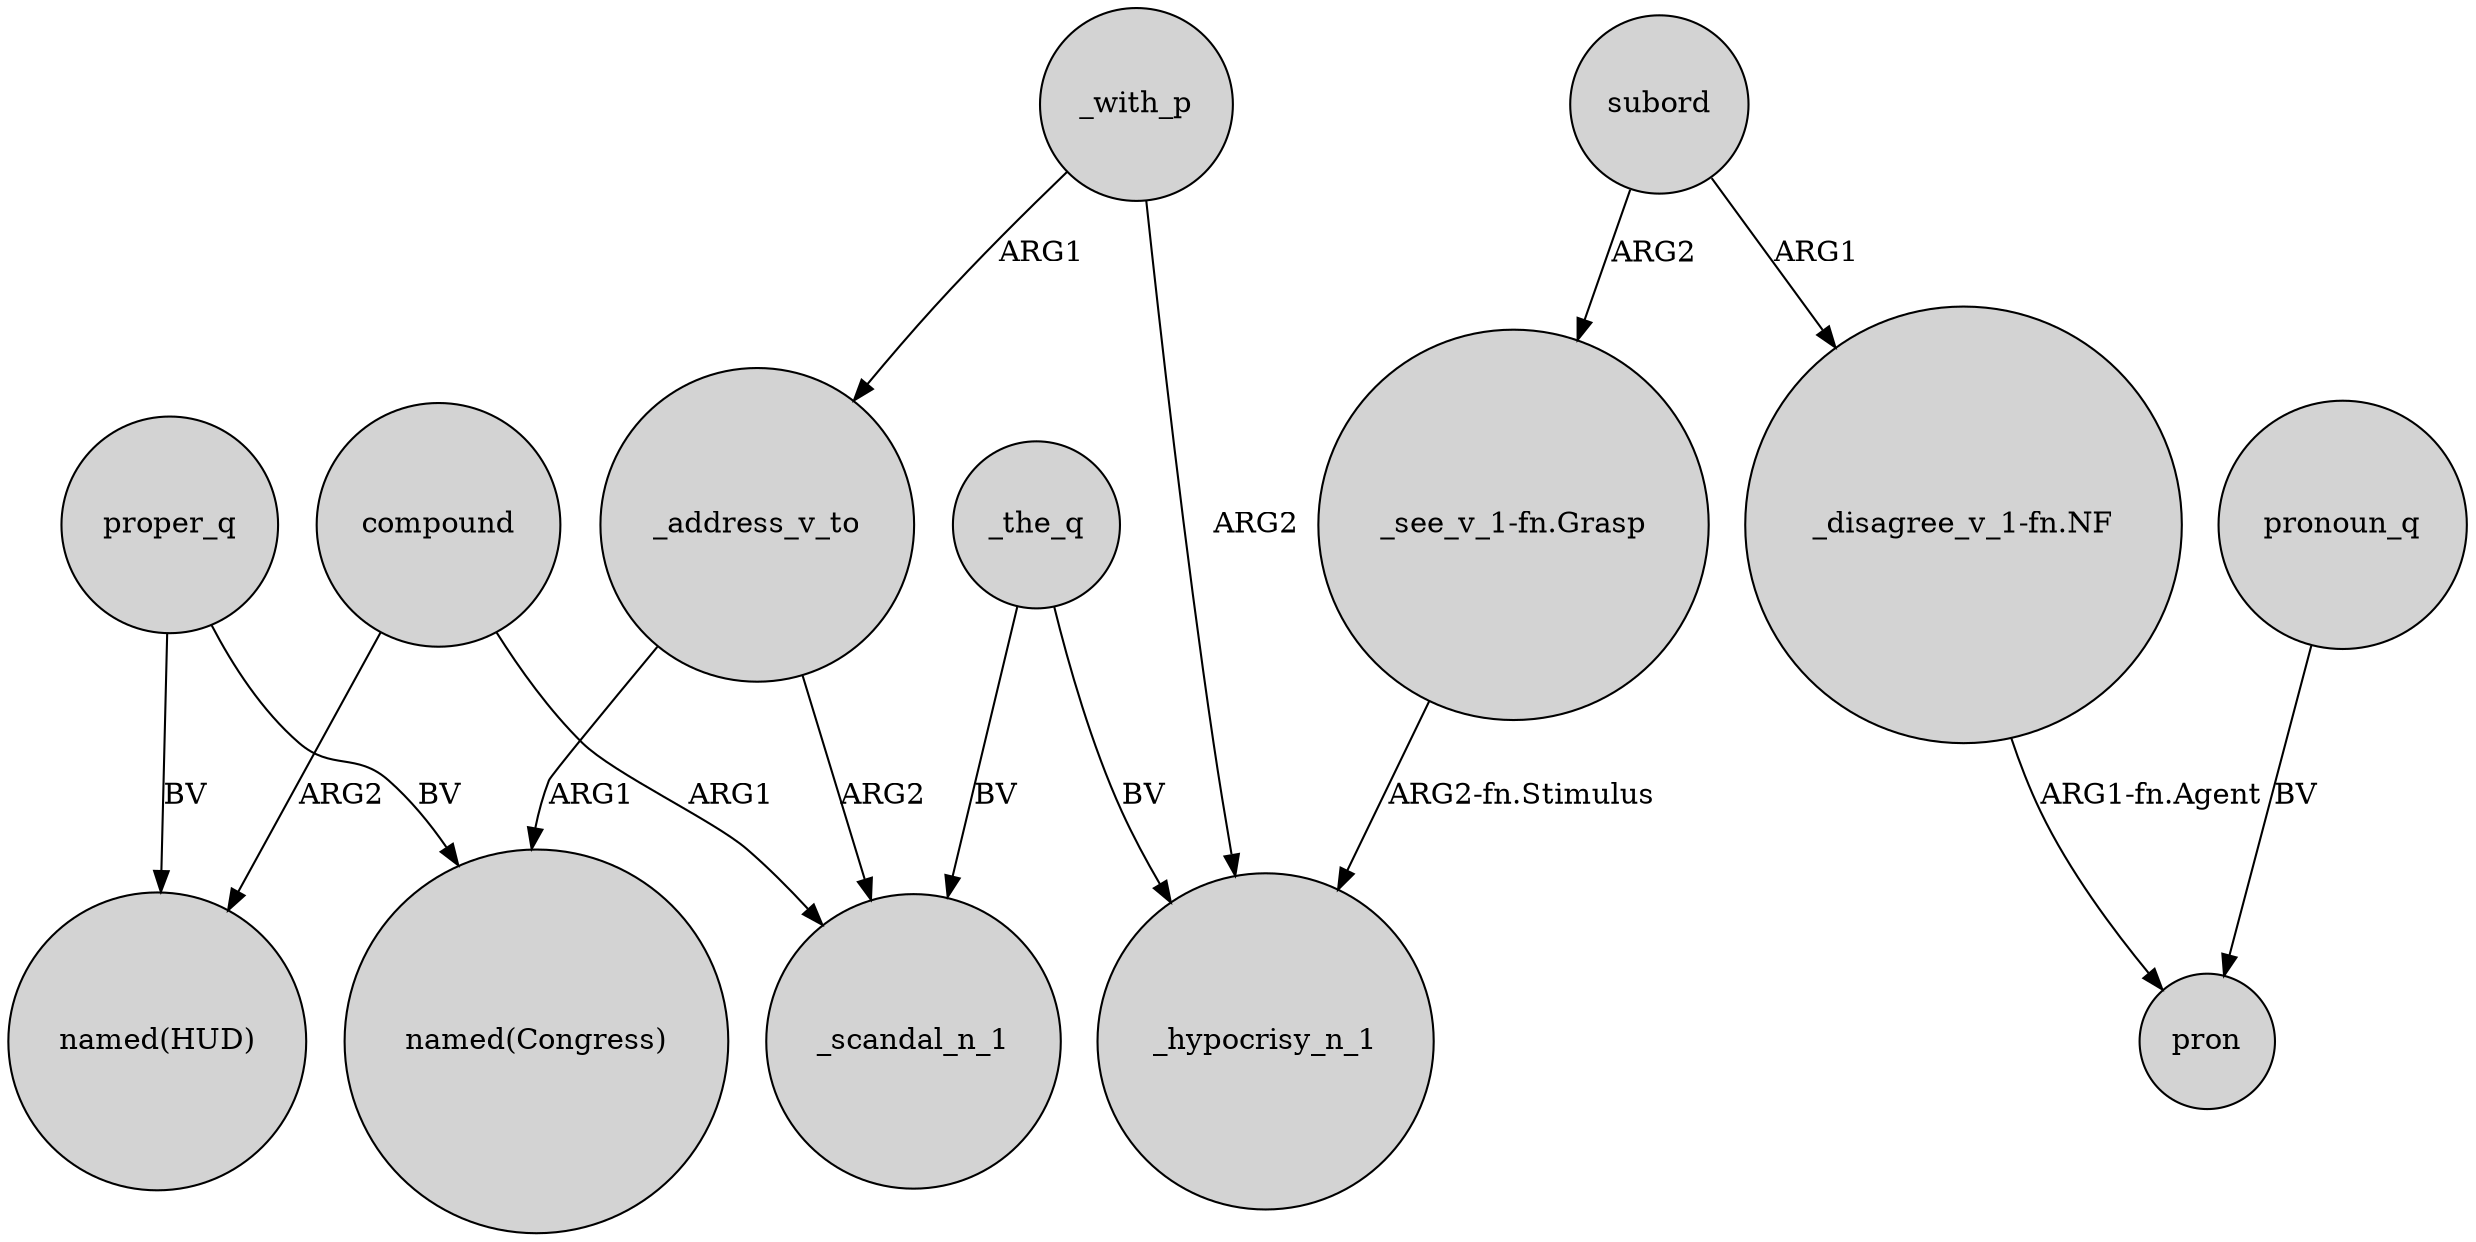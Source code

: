 digraph {
	node [shape=circle style=filled]
	compound -> "named(HUD)" [label=ARG2]
	_address_v_to -> "named(Congress)" [label=ARG1]
	compound -> _scandal_n_1 [label=ARG1]
	"_see_v_1-fn.Grasp" -> _hypocrisy_n_1 [label="ARG2-fn.Stimulus"]
	_the_q -> _hypocrisy_n_1 [label=BV]
	subord -> "_see_v_1-fn.Grasp" [label=ARG2]
	_with_p -> _hypocrisy_n_1 [label=ARG2]
	proper_q -> "named(HUD)" [label=BV]
	_with_p -> _address_v_to [label=ARG1]
	proper_q -> "named(Congress)" [label=BV]
	_address_v_to -> _scandal_n_1 [label=ARG2]
	_the_q -> _scandal_n_1 [label=BV]
	subord -> "_disagree_v_1-fn.NF" [label=ARG1]
	"_disagree_v_1-fn.NF" -> pron [label="ARG1-fn.Agent"]
	pronoun_q -> pron [label=BV]
}
